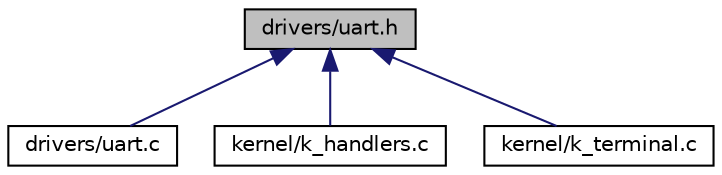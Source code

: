 digraph "drivers/uart.h"
{
 // LATEX_PDF_SIZE
  edge [fontname="Helvetica",fontsize="10",labelfontname="Helvetica",labelfontsize="10"];
  node [fontname="Helvetica",fontsize="10",shape=record];
  Node1 [label="drivers/uart.h",height=0.2,width=0.4,color="black", fillcolor="grey75", style="filled", fontcolor="black",tooltip="Contains all the definitions, structures and function prototypes required to operate the UART0 driver..."];
  Node1 -> Node2 [dir="back",color="midnightblue",fontsize="10",style="solid",fontname="Helvetica"];
  Node2 [label="drivers/uart.c",height=0.2,width=0.4,color="black", fillcolor="white", style="filled",URL="$uart_8c.html",tooltip="Contains functionality to operate the UART0 driver for the tiva board."];
  Node1 -> Node3 [dir="back",color="midnightblue",fontsize="10",style="solid",fontname="Helvetica"];
  Node3 [label="kernel/k_handlers.c",height=0.2,width=0.4,color="black", fillcolor="white", style="filled",URL="$k__handlers_8c.html",tooltip="Contains all functions pertaining towards the kernel's trap handlers and initializer functions."];
  Node1 -> Node4 [dir="back",color="midnightblue",fontsize="10",style="solid",fontname="Helvetica"];
  Node4 [label="kernel/k_terminal.c",height=0.2,width=0.4,color="black", fillcolor="white", style="filled",URL="$k__terminal_8c.html",tooltip="Contains the terminal process and all its supporting functionality."];
}
